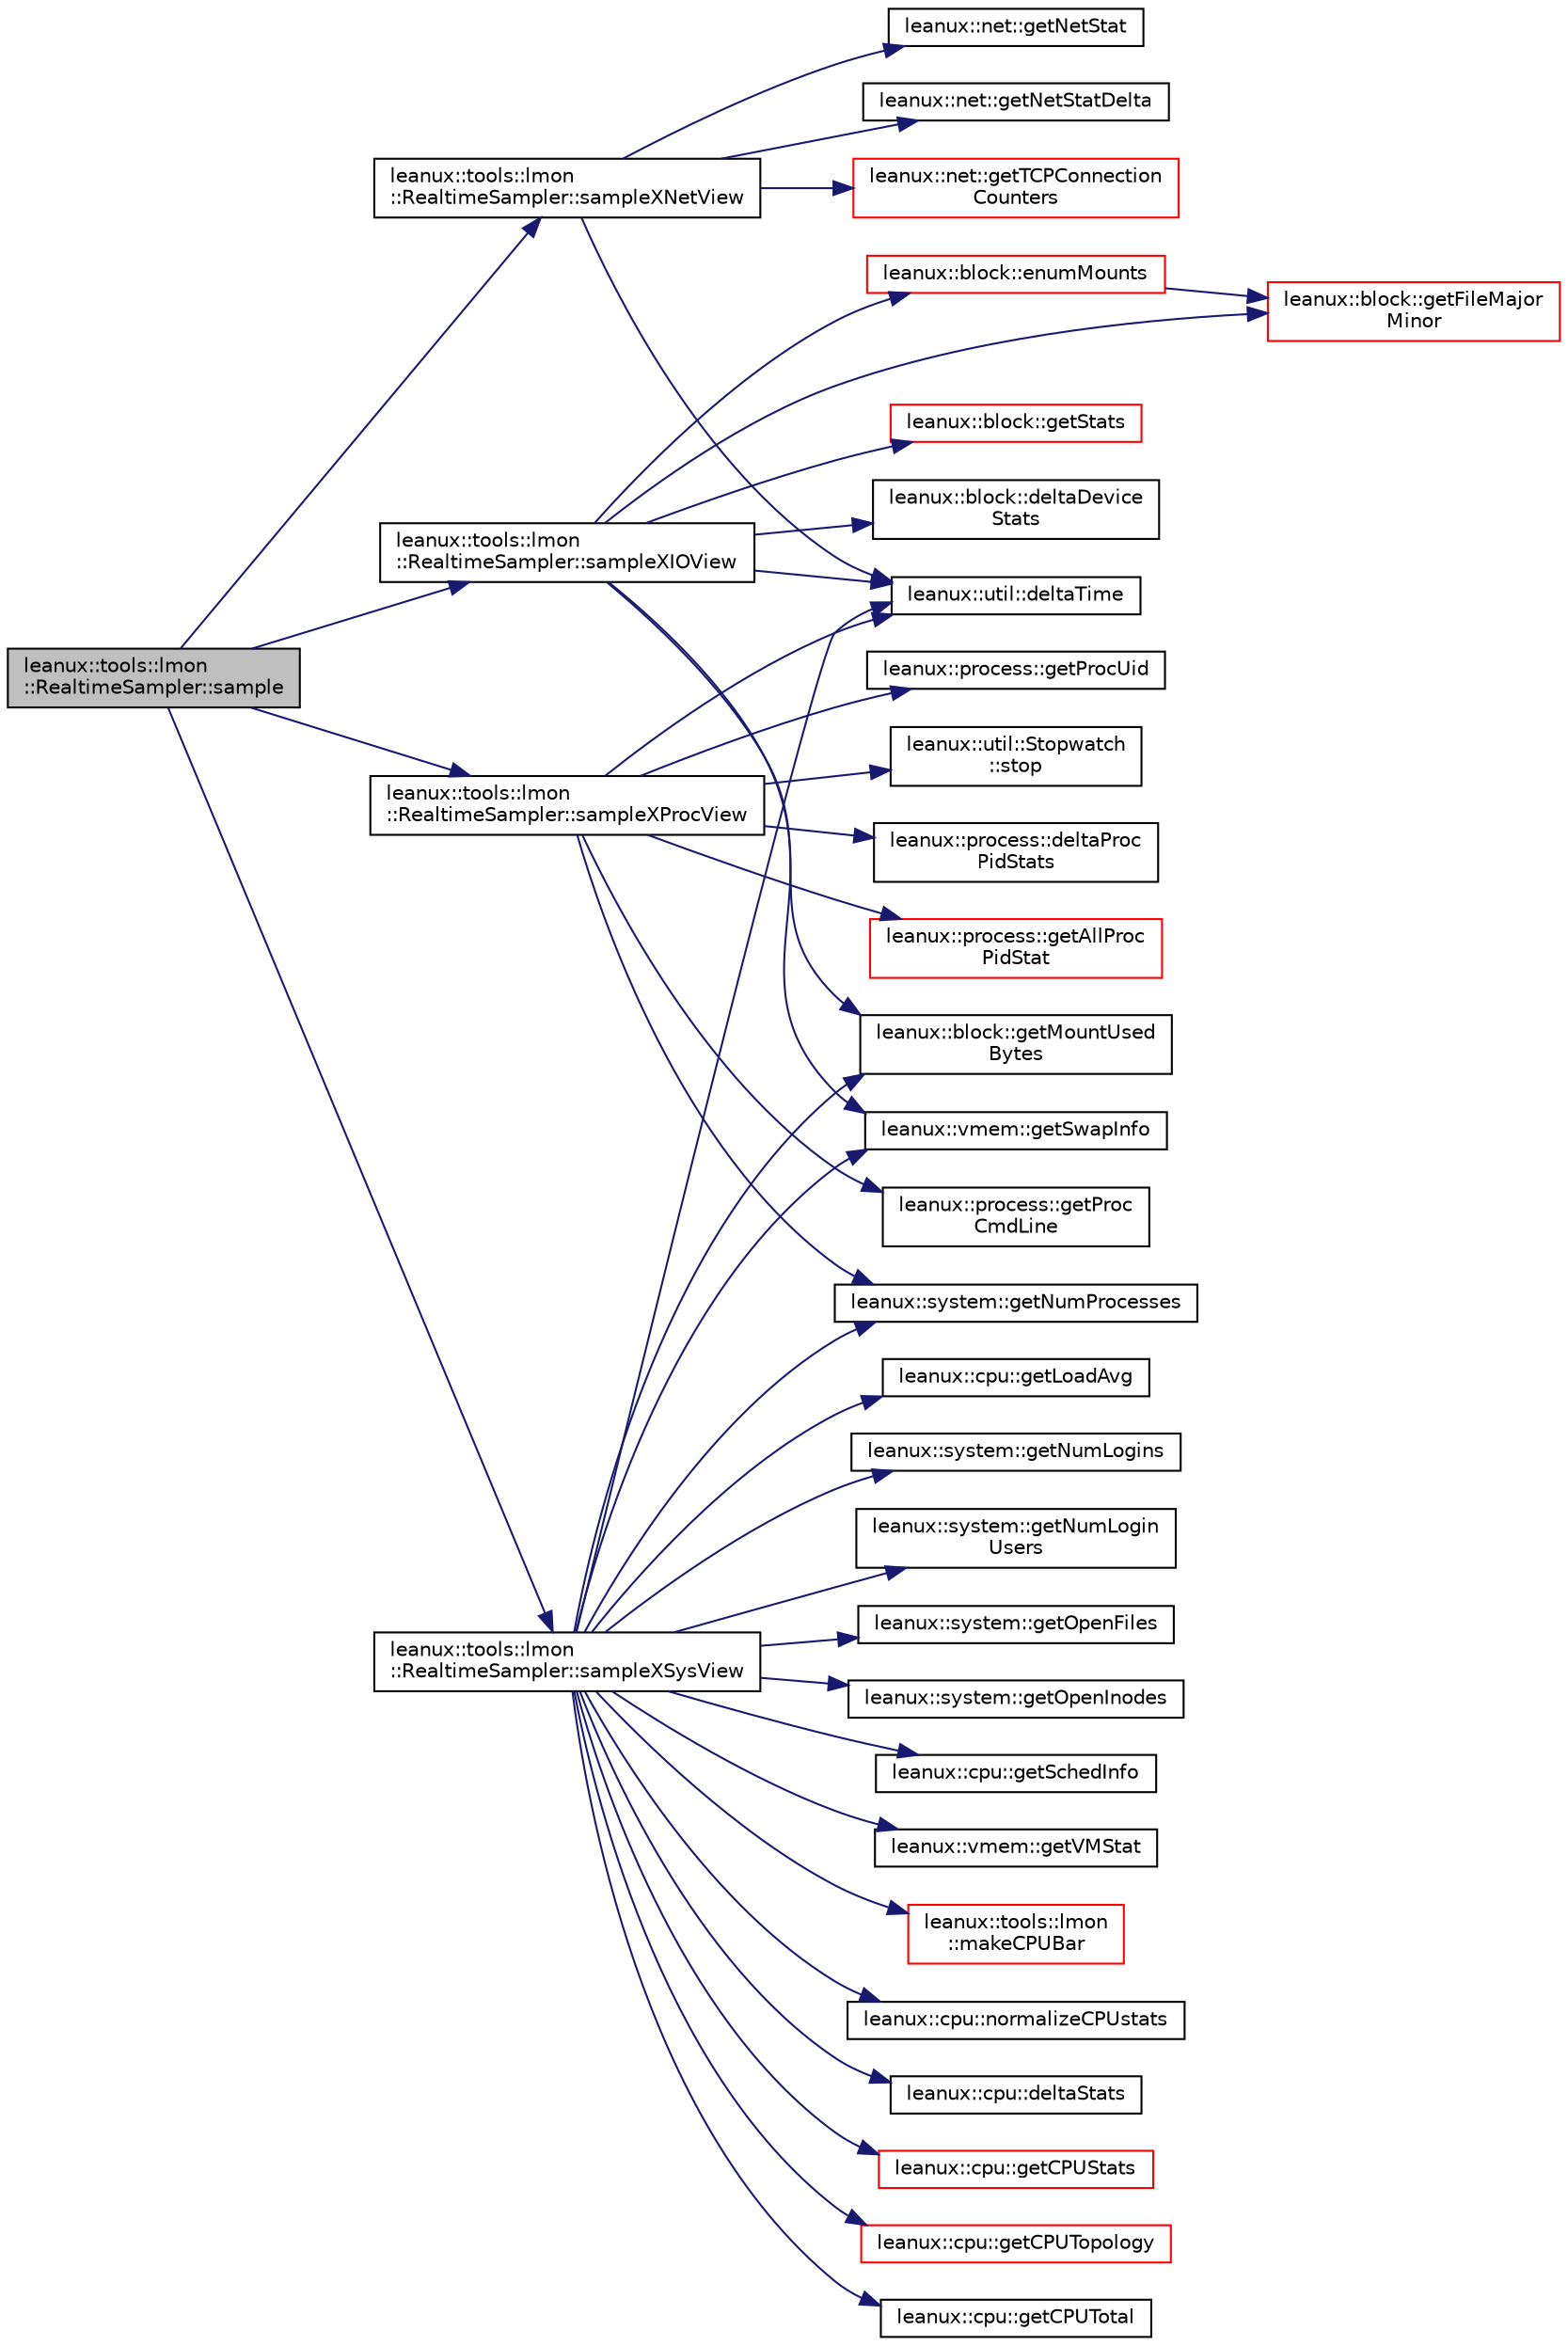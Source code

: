 digraph "leanux::tools::lmon::RealtimeSampler::sample"
{
 // LATEX_PDF_SIZE
  bgcolor="transparent";
  edge [fontname="Helvetica",fontsize="10",labelfontname="Helvetica",labelfontsize="10"];
  node [fontname="Helvetica",fontsize="10",shape=record];
  rankdir="LR";
  Node1 [label="leanux::tools::lmon\l::RealtimeSampler::sample",height=0.2,width=0.4,color="black", fillcolor="grey75", style="filled", fontcolor="black",tooltip="Sample a snapshot."];
  Node1 -> Node2 [color="midnightblue",fontsize="10",style="solid",fontname="Helvetica"];
  Node2 [label="leanux::tools::lmon\l::RealtimeSampler::sampleXIOView",height=0.2,width=0.4,color="black",URL="$classleanux_1_1tools_1_1lmon_1_1RealtimeSampler.html#ae43e18aacfceb09eb9bd70db9c67fc98",tooltip=" "];
  Node2 -> Node3 [color="midnightblue",fontsize="10",style="solid",fontname="Helvetica"];
  Node3 [label="leanux::block::deltaDevice\lStats",height=0.2,width=0.4,color="black",URL="$namespaceleanux_1_1block.html#aa7dafdc339a1159d4364e877a7453c03",tooltip="create a delta of two DeviceStatsMaps."];
  Node2 -> Node4 [color="midnightblue",fontsize="10",style="solid",fontname="Helvetica"];
  Node4 [label="leanux::util::deltaTime",height=0.2,width=0.4,color="black",URL="$namespaceleanux_1_1util.html#a4837f2d09bfda41e98223427201d04e2",tooltip="Return the deltaof two timevals in seconds."];
  Node2 -> Node5 [color="midnightblue",fontsize="10",style="solid",fontname="Helvetica"];
  Node5 [label="leanux::block::enumMounts",height=0.2,width=0.4,color="red",URL="$namespaceleanux_1_1block.html#afaee6721d578e4e9ccbebb7dea5919a6",tooltip="Get a map of MajorMinor to MountInfo from /proc/mounts."];
  Node5 -> Node6 [color="midnightblue",fontsize="10",style="solid",fontname="Helvetica"];
  Node6 [label="leanux::block::getFileMajor\lMinor",height=0.2,width=0.4,color="red",URL="$namespaceleanux_1_1block.html#a12e7b3a8ce8e601504f25c9c3e2fa7f0",tooltip="get the MajorMinor for a device file or aliases to it, resolves the devicefile with realpath."];
  Node2 -> Node6 [color="midnightblue",fontsize="10",style="solid",fontname="Helvetica"];
  Node2 -> Node13 [color="midnightblue",fontsize="10",style="solid",fontname="Helvetica"];
  Node13 [label="leanux::block::getMountUsed\lBytes",height=0.2,width=0.4,color="black",URL="$namespaceleanux_1_1block.html#a0a3be314ae37f554ef89d7b5b30a8039",tooltip="Used bytes over all mounted filesystems."];
  Node2 -> Node14 [color="midnightblue",fontsize="10",style="solid",fontname="Helvetica"];
  Node14 [label="leanux::block::getStats",height=0.2,width=0.4,color="red",URL="$namespaceleanux_1_1block.html#ae227ed1fa83d91988072e335ea0f81e9",tooltip="get block device statistics into a DeviceStatsMap."];
  Node2 -> Node19 [color="midnightblue",fontsize="10",style="solid",fontname="Helvetica"];
  Node19 [label="leanux::vmem::getSwapInfo",height=0.2,width=0.4,color="black",URL="$namespaceleanux_1_1vmem.html#aabc162dbfa4e98a5d1bf2571ba58de88",tooltip="Get a std::list of SwapInfo swap spaces."];
  Node1 -> Node20 [color="midnightblue",fontsize="10",style="solid",fontname="Helvetica"];
  Node20 [label="leanux::tools::lmon\l::RealtimeSampler::sampleXNetView",height=0.2,width=0.4,color="black",URL="$classleanux_1_1tools_1_1lmon_1_1RealtimeSampler.html#a38271e7bf2e0c59ad4648027b7802d8d",tooltip=" "];
  Node20 -> Node4 [color="midnightblue",fontsize="10",style="solid",fontname="Helvetica"];
  Node20 -> Node21 [color="midnightblue",fontsize="10",style="solid",fontname="Helvetica"];
  Node21 [label="leanux::net::getNetStat",height=0.2,width=0.4,color="black",URL="$namespaceleanux_1_1net.html#ac78d924eb899ccfa62581ec1d13dc75b",tooltip="Get network device statistics from /proc/net/dev."];
  Node20 -> Node22 [color="midnightblue",fontsize="10",style="solid",fontname="Helvetica"];
  Node22 [label="leanux::net::getNetStatDelta",height=0.2,width=0.4,color="black",URL="$namespaceleanux_1_1net.html#a9fc17074128622edcc8a3c1746f2d03d",tooltip="Get the delta of two NetStatDeviceMap objects, sorted by using int operator<( const NetStat& n1,..."];
  Node20 -> Node23 [color="midnightblue",fontsize="10",style="solid",fontname="Helvetica"];
  Node23 [label="leanux::net::getTCPConnection\lCounters",height=0.2,width=0.4,color="red",URL="$namespaceleanux_1_1net.html#ae1bc6c94c0c1352bbad7abeb430dea86",tooltip="Return the number of established TCP connections grouped by (ip,port,uid)."];
  Node1 -> Node30 [color="midnightblue",fontsize="10",style="solid",fontname="Helvetica"];
  Node30 [label="leanux::tools::lmon\l::RealtimeSampler::sampleXProcView",height=0.2,width=0.4,color="black",URL="$classleanux_1_1tools_1_1lmon_1_1RealtimeSampler.html#af80582780bfa40a11a40e647f9657d0f",tooltip=" "];
  Node30 -> Node31 [color="midnightblue",fontsize="10",style="solid",fontname="Helvetica"];
  Node31 [label="leanux::process::deltaProc\lPidStats",height=0.2,width=0.4,color="black",URL="$namespaceleanux_1_1process.html#a016ba417c40324fe090a55a67d3ca2a6",tooltip="Get a delta of two ProcPidStatMap std::maps into the delta std::map."];
  Node30 -> Node4 [color="midnightblue",fontsize="10",style="solid",fontname="Helvetica"];
  Node30 -> Node32 [color="midnightblue",fontsize="10",style="solid",fontname="Helvetica"];
  Node32 [label="leanux::process::getAllProc\lPidStat",height=0.2,width=0.4,color="red",URL="$namespaceleanux_1_1process.html#a385cafe09f0dc82ce8a830124665d69d",tooltip="Get a snapshot of all pids (seen as /proc/PID) into a std::map keyed by pid_t."];
  Node30 -> Node37 [color="midnightblue",fontsize="10",style="solid",fontname="Helvetica"];
  Node37 [label="leanux::system::getNumProcesses",height=0.2,width=0.4,color="black",URL="$namespaceleanux_1_1system.html#acf5450712deab2fd3ebe192a290c4bc6",tooltip="Get the number of processes on the system."];
  Node30 -> Node38 [color="midnightblue",fontsize="10",style="solid",fontname="Helvetica"];
  Node38 [label="leanux::process::getProc\lCmdLine",height=0.2,width=0.4,color="black",URL="$namespaceleanux_1_1process.html#a92d013dc3ef32fd9b987b410b1ad2edc",tooltip="Get the pid's command line."];
  Node30 -> Node39 [color="midnightblue",fontsize="10",style="solid",fontname="Helvetica"];
  Node39 [label="leanux::process::getProcUid",height=0.2,width=0.4,color="black",URL="$namespaceleanux_1_1process.html#a25f41d972bb92c8cbe982e0c74c68f7d",tooltip="get the effective uid of a running process."];
  Node30 -> Node40 [color="midnightblue",fontsize="10",style="solid",fontname="Helvetica"];
  Node40 [label="leanux::util::Stopwatch\l::stop",height=0.2,width=0.4,color="black",URL="$classleanux_1_1util_1_1Stopwatch.html#af09212ac0202c1b9ec52a554425d54b1",tooltip="stop the Stopwatch."];
  Node1 -> Node41 [color="midnightblue",fontsize="10",style="solid",fontname="Helvetica"];
  Node41 [label="leanux::tools::lmon\l::RealtimeSampler::sampleXSysView",height=0.2,width=0.4,color="black",URL="$classleanux_1_1tools_1_1lmon_1_1RealtimeSampler.html#a8de42eb5d528bfa157565a81a16ae5bd",tooltip=" "];
  Node41 -> Node42 [color="midnightblue",fontsize="10",style="solid",fontname="Helvetica"];
  Node42 [label="leanux::cpu::deltaStats",height=0.2,width=0.4,color="black",URL="$namespaceleanux_1_1cpu.html#aacae00e1b4ea43c5aa6e78e951937b51",tooltip="Compute the deltas for two CPUStatMap std::maps into delta."];
  Node41 -> Node4 [color="midnightblue",fontsize="10",style="solid",fontname="Helvetica"];
  Node41 -> Node43 [color="midnightblue",fontsize="10",style="solid",fontname="Helvetica"];
  Node43 [label="leanux::cpu::getCPUStats",height=0.2,width=0.4,color="red",URL="$namespaceleanux_1_1cpu.html#a59cf2af9830e859ca848f87c9d605d6f",tooltip="Get CPU usage statistics from /proc/stat."];
  Node41 -> Node44 [color="midnightblue",fontsize="10",style="solid",fontname="Helvetica"];
  Node44 [label="leanux::cpu::getCPUTopology",height=0.2,width=0.4,color="red",URL="$namespaceleanux_1_1cpu.html#a31a23bc3cbd9990806ad11b532e6cb93",tooltip="get the CPU topology."];
  Node41 -> Node46 [color="midnightblue",fontsize="10",style="solid",fontname="Helvetica"];
  Node46 [label="leanux::cpu::getCPUTotal",height=0.2,width=0.4,color="black",URL="$namespaceleanux_1_1cpu.html#aed13e7a256443ad29418d1fd83b27b8e",tooltip="Sum the entries in all to derive the total."];
  Node41 -> Node47 [color="midnightblue",fontsize="10",style="solid",fontname="Helvetica"];
  Node47 [label="leanux::cpu::getLoadAvg",height=0.2,width=0.4,color="black",URL="$namespaceleanux_1_1cpu.html#a9f50740a011befb245de0dbfbbf6e4ca",tooltip="Get the system load averages."];
  Node41 -> Node13 [color="midnightblue",fontsize="10",style="solid",fontname="Helvetica"];
  Node41 -> Node48 [color="midnightblue",fontsize="10",style="solid",fontname="Helvetica"];
  Node48 [label="leanux::system::getNumLogins",height=0.2,width=0.4,color="black",URL="$namespaceleanux_1_1system.html#a3cdfe742d15c8f3d4d7c01be3f3b42c7",tooltip="The number of user logins as reported by who."];
  Node41 -> Node49 [color="midnightblue",fontsize="10",style="solid",fontname="Helvetica"];
  Node49 [label="leanux::system::getNumLogin\lUsers",height=0.2,width=0.4,color="black",URL="$namespaceleanux_1_1system.html#a9821718a0beca2213c2f294267255d59",tooltip="The number of distinct users logged in."];
  Node41 -> Node37 [color="midnightblue",fontsize="10",style="solid",fontname="Helvetica"];
  Node41 -> Node50 [color="midnightblue",fontsize="10",style="solid",fontname="Helvetica"];
  Node50 [label="leanux::system::getOpenFiles",height=0.2,width=0.4,color="black",URL="$namespaceleanux_1_1system.html#a0fcf2d5d45e7838be8424cf1eabeeb14",tooltip="get the current and maximum number of open files."];
  Node41 -> Node51 [color="midnightblue",fontsize="10",style="solid",fontname="Helvetica"];
  Node51 [label="leanux::system::getOpenInodes",height=0.2,width=0.4,color="black",URL="$namespaceleanux_1_1system.html#aa437aedfc8ba5b977baef289f25c5da3",tooltip="get the used and free number of open inodes."];
  Node41 -> Node52 [color="midnightblue",fontsize="10",style="solid",fontname="Helvetica"];
  Node52 [label="leanux::cpu::getSchedInfo",height=0.2,width=0.4,color="black",URL="$namespaceleanux_1_1cpu.html#ac5901cd50a8f7e4263b2ecb9875a818d",tooltip="Get the number of running and blocked processes."];
  Node41 -> Node19 [color="midnightblue",fontsize="10",style="solid",fontname="Helvetica"];
  Node41 -> Node53 [color="midnightblue",fontsize="10",style="solid",fontname="Helvetica"];
  Node53 [label="leanux::vmem::getVMStat",height=0.2,width=0.4,color="black",URL="$namespaceleanux_1_1vmem.html#afaf001154952f8397853ca745110020e",tooltip="get virtual memory statistics."];
  Node41 -> Node54 [color="midnightblue",fontsize="10",style="solid",fontname="Helvetica"];
  Node54 [label="leanux::tools::lmon\l::makeCPUBar",height=0.2,width=0.4,color="red",URL="$namespaceleanux_1_1tools_1_1lmon.html#a85ae7434eb396ed84307a15724c790c0",tooltip="create a (vertical) CPU bar string from the CPUStat for terminal-based output."];
  Node41 -> Node56 [color="midnightblue",fontsize="10",style="solid",fontname="Helvetica"];
  Node56 [label="leanux::cpu::normalizeCPUstats",height=0.2,width=0.4,color="black",URL="$namespaceleanux_1_1cpu.html#ae4420cd18b5170e303f743d6c2e5a6ec",tooltip="Scales the numbers in stat to the time interval dt times the number of processors,..."];
}
